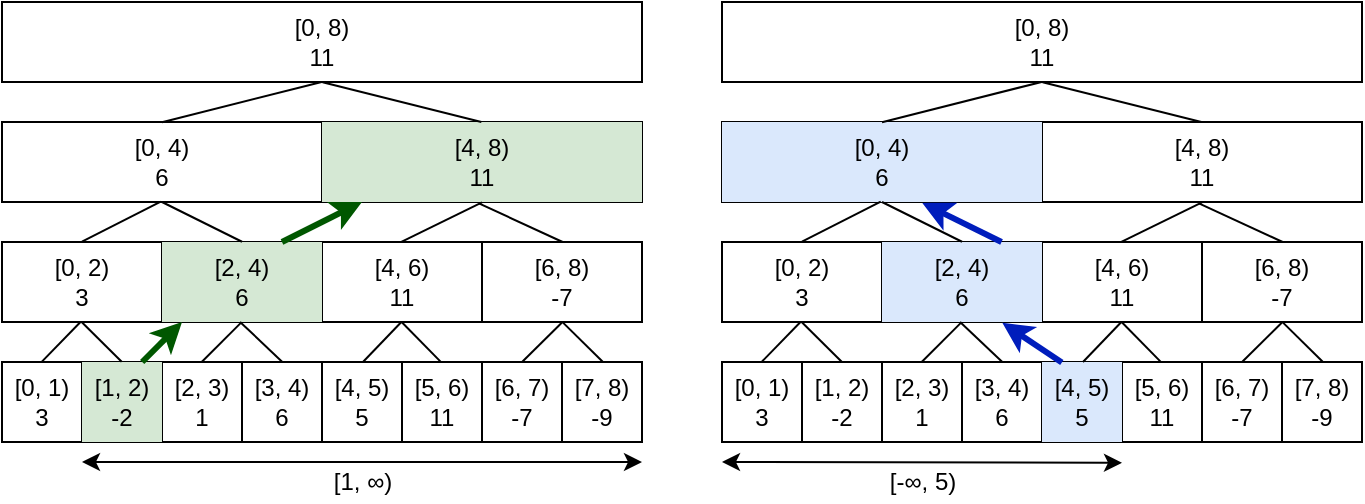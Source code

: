 <mxfile version="14.4.3" type="embed">
    <diagram id="igsePLLAv6ammDNtJoVA" name="ページ1">
        <mxGraphModel dx="920" dy="550" grid="1" gridSize="10" guides="1" tooltips="1" connect="1" arrows="1" fold="1" page="1" pageScale="1" pageWidth="827" pageHeight="1169" math="0" shadow="0">
            <root>
                <mxCell id="0"/>
                <mxCell id="1" parent="0"/>
                <mxCell id="83" value="" style="shape=table;html=1;whiteSpace=wrap;startSize=0;container=1;collapsible=0;childLayout=tableLayout;" parent="1" vertex="1">
                    <mxGeometry x="80" y="220" width="320" height="40" as="geometry"/>
                </mxCell>
                <mxCell id="84" value="" style="shape=partialRectangle;html=1;whiteSpace=wrap;collapsible=0;dropTarget=0;pointerEvents=0;fillColor=none;top=0;left=0;bottom=0;right=0;points=[[0,0.5],[1,0.5]];portConstraint=eastwest;" parent="83" vertex="1">
                    <mxGeometry width="320" height="40" as="geometry"/>
                </mxCell>
                <mxCell id="85" value="[0, 1)&lt;br&gt;3" style="shape=partialRectangle;html=1;whiteSpace=wrap;connectable=0;fillColor=none;top=0;left=0;bottom=0;right=0;overflow=hidden;" parent="84" vertex="1">
                    <mxGeometry width="40" height="40" as="geometry"/>
                </mxCell>
                <mxCell id="86" value="[1, 2)&lt;br&gt;-2" style="shape=partialRectangle;html=1;whiteSpace=wrap;connectable=0;fillColor=#d5e8d4;top=0;left=0;bottom=0;right=0;overflow=hidden;strokeColor=#82b366;" parent="84" vertex="1">
                    <mxGeometry x="40" width="40" height="40" as="geometry"/>
                </mxCell>
                <mxCell id="87" value="[2, 3)&lt;br&gt;1" style="shape=partialRectangle;html=1;whiteSpace=wrap;connectable=0;fillColor=none;top=0;left=0;bottom=0;right=0;overflow=hidden;" parent="84" vertex="1">
                    <mxGeometry x="80" width="40" height="40" as="geometry"/>
                </mxCell>
                <mxCell id="88" value="[3, 4)&lt;br&gt;6" style="shape=partialRectangle;html=1;whiteSpace=wrap;connectable=0;fillColor=none;top=0;left=0;bottom=0;right=0;overflow=hidden;" parent="84" vertex="1">
                    <mxGeometry x="120" width="40" height="40" as="geometry"/>
                </mxCell>
                <mxCell id="89" value="[4, 5)&lt;br&gt;5" style="shape=partialRectangle;html=1;whiteSpace=wrap;connectable=0;fillColor=none;top=0;left=0;bottom=0;right=0;overflow=hidden;" parent="84" vertex="1">
                    <mxGeometry x="160" width="40" height="40" as="geometry"/>
                </mxCell>
                <mxCell id="90" value="[5, 6)&lt;br&gt;11" style="shape=partialRectangle;html=1;whiteSpace=wrap;connectable=0;fillColor=none;top=0;left=0;bottom=0;right=0;overflow=hidden;" parent="84" vertex="1">
                    <mxGeometry x="200" width="40" height="40" as="geometry"/>
                </mxCell>
                <mxCell id="91" value="[6, 7)&lt;br&gt;-7" style="shape=partialRectangle;html=1;whiteSpace=wrap;connectable=0;fillColor=none;top=0;left=0;bottom=0;right=0;overflow=hidden;" parent="84" vertex="1">
                    <mxGeometry x="240" width="40" height="40" as="geometry"/>
                </mxCell>
                <mxCell id="92" value="[7, 8)&lt;br&gt;-9" style="shape=partialRectangle;html=1;whiteSpace=wrap;connectable=0;fillColor=none;top=0;left=0;bottom=0;right=0;overflow=hidden;" parent="84" vertex="1">
                    <mxGeometry x="280" width="40" height="40" as="geometry"/>
                </mxCell>
                <mxCell id="93" value="" style="shape=table;html=1;whiteSpace=wrap;startSize=0;container=1;collapsible=0;childLayout=tableLayout;" parent="1" vertex="1">
                    <mxGeometry x="80" y="160" width="320" height="40" as="geometry"/>
                </mxCell>
                <mxCell id="94" value="" style="shape=partialRectangle;html=1;whiteSpace=wrap;collapsible=0;dropTarget=0;pointerEvents=0;fillColor=none;top=0;left=0;bottom=0;right=0;points=[[0,0.5],[1,0.5]];portConstraint=eastwest;" parent="93" vertex="1">
                    <mxGeometry width="320" height="40" as="geometry"/>
                </mxCell>
                <mxCell id="95" value="[0, 2)&lt;br&gt;3" style="shape=partialRectangle;html=1;whiteSpace=wrap;connectable=0;fillColor=none;top=0;left=0;bottom=0;right=0;overflow=hidden;" parent="94" vertex="1">
                    <mxGeometry width="80" height="40" as="geometry"/>
                </mxCell>
                <mxCell id="96" value="[2, 4)&lt;br&gt;6" style="shape=partialRectangle;html=1;whiteSpace=wrap;connectable=0;fillColor=#d5e8d4;top=0;left=0;bottom=0;right=0;overflow=hidden;strokeColor=#82b366;" parent="94" vertex="1">
                    <mxGeometry x="80" width="80" height="40" as="geometry"/>
                </mxCell>
                <mxCell id="97" value="[4, 6)&lt;br&gt;11" style="shape=partialRectangle;html=1;whiteSpace=wrap;connectable=0;fillColor=none;top=0;left=0;bottom=0;right=0;overflow=hidden;" parent="94" vertex="1">
                    <mxGeometry x="160" width="80" height="40" as="geometry"/>
                </mxCell>
                <mxCell id="98" value="[6, 8)&lt;br&gt;-7" style="shape=partialRectangle;html=1;whiteSpace=wrap;connectable=0;fillColor=none;top=0;left=0;bottom=0;right=0;overflow=hidden;" parent="94" vertex="1">
                    <mxGeometry x="240" width="80" height="40" as="geometry"/>
                </mxCell>
                <mxCell id="99" value="" style="shape=table;html=1;whiteSpace=wrap;startSize=0;container=1;collapsible=0;childLayout=tableLayout;" parent="1" vertex="1">
                    <mxGeometry x="80" y="100" width="320" height="40" as="geometry"/>
                </mxCell>
                <mxCell id="100" value="" style="shape=partialRectangle;html=1;whiteSpace=wrap;collapsible=0;dropTarget=0;pointerEvents=0;fillColor=none;top=0;left=0;bottom=0;right=0;points=[[0,0.5],[1,0.5]];portConstraint=eastwest;" parent="99" vertex="1">
                    <mxGeometry width="320" height="40" as="geometry"/>
                </mxCell>
                <mxCell id="101" value="[0, 4)&lt;br&gt;6" style="shape=partialRectangle;html=1;whiteSpace=wrap;connectable=0;fillColor=none;top=0;left=0;bottom=0;right=0;overflow=hidden;" parent="100" vertex="1">
                    <mxGeometry width="160" height="40" as="geometry"/>
                </mxCell>
                <mxCell id="102" value="[4, 8)&lt;br&gt;11" style="shape=partialRectangle;html=1;whiteSpace=wrap;connectable=0;fillColor=#d5e8d4;top=0;left=0;bottom=0;right=0;overflow=hidden;strokeColor=#82b366;" parent="100" vertex="1">
                    <mxGeometry x="160" width="160" height="40" as="geometry"/>
                </mxCell>
                <mxCell id="103" value="" style="endArrow=none;html=1;exitX=0.25;exitY=0.002;exitDx=0;exitDy=0;exitPerimeter=0;entryX=0.501;entryY=0.996;entryDx=0;entryDy=0;entryPerimeter=0;" parent="1" source="100" target="118" edge="1">
                    <mxGeometry width="50" height="50" relative="1" as="geometry">
                        <mxPoint x="230" y="200" as="sourcePoint"/>
                        <mxPoint x="238.4" y="80.04" as="targetPoint"/>
                    </mxGeometry>
                </mxCell>
                <mxCell id="104" value="" style="endArrow=none;html=1;exitX=0.749;exitY=0;exitDx=0;exitDy=0;exitPerimeter=0;entryX=0.501;entryY=1.003;entryDx=0;entryDy=0;entryPerimeter=0;" parent="1" source="100" target="118" edge="1">
                    <mxGeometry width="50" height="50" relative="1" as="geometry">
                        <mxPoint x="210" y="80" as="sourcePoint"/>
                        <mxPoint x="240.64" y="80" as="targetPoint"/>
                    </mxGeometry>
                </mxCell>
                <mxCell id="105" value="" style="endArrow=none;html=1;entryX=0.248;entryY=0.996;entryDx=0;entryDy=0;entryPerimeter=0;exitX=0.125;exitY=-0.004;exitDx=0;exitDy=0;exitPerimeter=0;" parent="1" source="94" target="100" edge="1">
                    <mxGeometry width="50" height="50" relative="1" as="geometry">
                        <mxPoint x="110" y="150" as="sourcePoint"/>
                        <mxPoint x="190" y="130" as="targetPoint"/>
                    </mxGeometry>
                </mxCell>
                <mxCell id="106" value="" style="endArrow=none;html=1;entryX=0.25;entryY=1;entryDx=0;entryDy=0;entryPerimeter=0;exitX=0.375;exitY=-0.003;exitDx=0;exitDy=0;exitPerimeter=0;" parent="1" source="94" target="100" edge="1">
                    <mxGeometry width="50" height="50" relative="1" as="geometry">
                        <mxPoint x="200" y="160" as="sourcePoint"/>
                        <mxPoint x="250" y="110" as="targetPoint"/>
                    </mxGeometry>
                </mxCell>
                <mxCell id="107" value="" style="endArrow=none;html=1;entryX=0.123;entryY=0.997;entryDx=0;entryDy=0;entryPerimeter=0;exitX=0.062;exitY=-0.001;exitDx=0;exitDy=0;exitPerimeter=0;" parent="1" source="84" target="94" edge="1">
                    <mxGeometry width="50" height="50" relative="1" as="geometry">
                        <mxPoint x="130" y="230" as="sourcePoint"/>
                        <mxPoint x="180" y="180" as="targetPoint"/>
                    </mxGeometry>
                </mxCell>
                <mxCell id="108" value="" style="endArrow=none;html=1;entryX=0.187;entryY=-0.003;entryDx=0;entryDy=0;entryPerimeter=0;exitX=0.124;exitY=0.997;exitDx=0;exitDy=0;exitPerimeter=0;" parent="1" source="94" target="84" edge="1">
                    <mxGeometry width="50" height="50" relative="1" as="geometry">
                        <mxPoint x="90" y="230" as="sourcePoint"/>
                        <mxPoint x="140" y="180" as="targetPoint"/>
                    </mxGeometry>
                </mxCell>
                <mxCell id="109" value="" style="endArrow=none;html=1;entryX=0.75;entryY=1.005;entryDx=0;entryDy=0;entryPerimeter=0;exitX=0.624;exitY=-0.001;exitDx=0;exitDy=0;exitPerimeter=0;" parent="1" source="94" target="100" edge="1">
                    <mxGeometry width="50" height="50" relative="1" as="geometry">
                        <mxPoint x="280" y="180" as="sourcePoint"/>
                        <mxPoint x="330" y="130" as="targetPoint"/>
                    </mxGeometry>
                </mxCell>
                <mxCell id="110" value="" style="endArrow=none;html=1;entryX=0.876;entryY=0;entryDx=0;entryDy=0;entryPerimeter=0;exitX=0.746;exitY=1.02;exitDx=0;exitDy=0;exitPerimeter=0;" parent="1" source="100" target="94" edge="1">
                    <mxGeometry width="50" height="50" relative="1" as="geometry">
                        <mxPoint x="310" y="140" as="sourcePoint"/>
                        <mxPoint x="360" y="90" as="targetPoint"/>
                    </mxGeometry>
                </mxCell>
                <mxCell id="111" value="" style="endArrow=none;html=1;entryX=0.374;entryY=1.005;entryDx=0;entryDy=0;entryPerimeter=0;exitX=0.312;exitY=-0.001;exitDx=0;exitDy=0;exitPerimeter=0;" parent="1" source="84" target="94" edge="1">
                    <mxGeometry width="50" height="50" relative="1" as="geometry">
                        <mxPoint x="190" y="230" as="sourcePoint"/>
                        <mxPoint x="240" y="180" as="targetPoint"/>
                    </mxGeometry>
                </mxCell>
                <mxCell id="112" value="" style="endArrow=none;html=1;entryX=0.372;entryY=0.999;entryDx=0;entryDy=0;entryPerimeter=0;exitX=0.438;exitY=-0.001;exitDx=0;exitDy=0;exitPerimeter=0;" parent="1" source="84" target="94" edge="1">
                    <mxGeometry width="50" height="50" relative="1" as="geometry">
                        <mxPoint x="190" y="230" as="sourcePoint"/>
                        <mxPoint x="240" y="180" as="targetPoint"/>
                    </mxGeometry>
                </mxCell>
                <mxCell id="113" value="" style="endArrow=none;html=1;entryX=0.624;entryY=1;entryDx=0;entryDy=0;entryPerimeter=0;exitX=0.564;exitY=0;exitDx=0;exitDy=0;exitPerimeter=0;" parent="1" source="84" target="94" edge="1">
                    <mxGeometry width="50" height="50" relative="1" as="geometry">
                        <mxPoint x="270" y="270" as="sourcePoint"/>
                        <mxPoint x="320" y="220" as="targetPoint"/>
                    </mxGeometry>
                </mxCell>
                <mxCell id="114" value="" style="endArrow=none;html=1;entryX=0.624;entryY=0.996;entryDx=0;entryDy=0;entryPerimeter=0;exitX=0.686;exitY=0.002;exitDx=0;exitDy=0;exitPerimeter=0;" parent="1" source="84" target="94" edge="1">
                    <mxGeometry width="50" height="50" relative="1" as="geometry">
                        <mxPoint x="270" y="260" as="sourcePoint"/>
                        <mxPoint x="320" y="210" as="targetPoint"/>
                    </mxGeometry>
                </mxCell>
                <mxCell id="115" value="" style="endArrow=none;html=1;entryX=0.875;entryY=1.006;entryDx=0;entryDy=0;entryPerimeter=0;exitX=0.813;exitY=-0.003;exitDx=0;exitDy=0;exitPerimeter=0;" parent="1" source="84" target="93" edge="1">
                    <mxGeometry width="50" height="50" relative="1" as="geometry">
                        <mxPoint x="290" y="240" as="sourcePoint"/>
                        <mxPoint x="340" y="190" as="targetPoint"/>
                    </mxGeometry>
                </mxCell>
                <mxCell id="116" value="" style="endArrow=none;html=1;entryX=0.875;entryY=0.995;entryDx=0;entryDy=0;entryPerimeter=0;exitX=0.939;exitY=0;exitDx=0;exitDy=0;exitPerimeter=0;" parent="1" source="84" target="94" edge="1">
                    <mxGeometry width="50" height="50" relative="1" as="geometry">
                        <mxPoint x="340" y="240" as="sourcePoint"/>
                        <mxPoint x="390" y="190" as="targetPoint"/>
                    </mxGeometry>
                </mxCell>
                <mxCell id="117" value="" style="shape=table;html=1;whiteSpace=wrap;startSize=0;container=1;collapsible=0;childLayout=tableLayout;" parent="1" vertex="1">
                    <mxGeometry x="80" y="40" width="320" height="40" as="geometry"/>
                </mxCell>
                <mxCell id="118" value="" style="shape=partialRectangle;html=1;whiteSpace=wrap;collapsible=0;dropTarget=0;pointerEvents=0;fillColor=none;top=0;left=0;bottom=0;right=0;points=[[0,0.5],[1,0.5]];portConstraint=eastwest;" parent="117" vertex="1">
                    <mxGeometry width="320" height="40" as="geometry"/>
                </mxCell>
                <mxCell id="119" value="[0, 8)&lt;br&gt;11" style="shape=partialRectangle;html=1;whiteSpace=wrap;connectable=0;fillColor=none;top=0;left=0;bottom=0;right=0;overflow=hidden;" parent="118" vertex="1">
                    <mxGeometry width="320" height="40" as="geometry"/>
                </mxCell>
                <mxCell id="120" value="" style="shape=table;html=1;whiteSpace=wrap;startSize=0;container=1;collapsible=0;childLayout=tableLayout;" parent="1" vertex="1">
                    <mxGeometry x="440" y="220" width="320" height="40" as="geometry"/>
                </mxCell>
                <mxCell id="121" value="" style="shape=partialRectangle;html=1;whiteSpace=wrap;collapsible=0;dropTarget=0;pointerEvents=0;fillColor=none;top=0;left=0;bottom=0;right=0;points=[[0,0.5],[1,0.5]];portConstraint=eastwest;" parent="120" vertex="1">
                    <mxGeometry width="320" height="40" as="geometry"/>
                </mxCell>
                <mxCell id="122" value="[0, 1)&lt;br&gt;3" style="shape=partialRectangle;html=1;whiteSpace=wrap;connectable=0;fillColor=none;top=0;left=0;bottom=0;right=0;overflow=hidden;" parent="121" vertex="1">
                    <mxGeometry width="40" height="40" as="geometry"/>
                </mxCell>
                <mxCell id="123" value="[1, 2)&lt;br&gt;-2" style="shape=partialRectangle;html=1;whiteSpace=wrap;connectable=0;fillColor=none;top=0;left=0;bottom=0;right=0;overflow=hidden;" parent="121" vertex="1">
                    <mxGeometry x="40" width="40" height="40" as="geometry"/>
                </mxCell>
                <mxCell id="124" value="[2, 3)&lt;br&gt;1" style="shape=partialRectangle;html=1;whiteSpace=wrap;connectable=0;fillColor=none;top=0;left=0;bottom=0;right=0;overflow=hidden;" parent="121" vertex="1">
                    <mxGeometry x="80" width="40" height="40" as="geometry"/>
                </mxCell>
                <mxCell id="125" value="[3, 4)&lt;br&gt;6" style="shape=partialRectangle;html=1;whiteSpace=wrap;connectable=0;fillColor=none;top=0;left=0;bottom=0;right=0;overflow=hidden;" parent="121" vertex="1">
                    <mxGeometry x="120" width="40" height="40" as="geometry"/>
                </mxCell>
                <mxCell id="126" value="[4, 5)&lt;br&gt;5" style="shape=partialRectangle;html=1;whiteSpace=wrap;connectable=0;fillColor=#dae8fc;top=0;left=0;bottom=0;right=0;overflow=hidden;strokeColor=#6c8ebf;" parent="121" vertex="1">
                    <mxGeometry x="160" width="40" height="40" as="geometry"/>
                </mxCell>
                <mxCell id="127" value="[5, 6)&lt;br&gt;11" style="shape=partialRectangle;html=1;whiteSpace=wrap;connectable=0;fillColor=none;top=0;left=0;bottom=0;right=0;overflow=hidden;" parent="121" vertex="1">
                    <mxGeometry x="200" width="40" height="40" as="geometry"/>
                </mxCell>
                <mxCell id="128" value="[6, 7)&lt;br&gt;-7" style="shape=partialRectangle;html=1;whiteSpace=wrap;connectable=0;fillColor=none;top=0;left=0;bottom=0;right=0;overflow=hidden;" parent="121" vertex="1">
                    <mxGeometry x="240" width="40" height="40" as="geometry"/>
                </mxCell>
                <mxCell id="129" value="[7, 8)&lt;br&gt;-9" style="shape=partialRectangle;html=1;whiteSpace=wrap;connectable=0;fillColor=none;top=0;left=0;bottom=0;right=0;overflow=hidden;" parent="121" vertex="1">
                    <mxGeometry x="280" width="40" height="40" as="geometry"/>
                </mxCell>
                <mxCell id="130" value="" style="shape=table;html=1;whiteSpace=wrap;startSize=0;container=1;collapsible=0;childLayout=tableLayout;" parent="1" vertex="1">
                    <mxGeometry x="440" y="160" width="320" height="40" as="geometry"/>
                </mxCell>
                <mxCell id="131" value="" style="shape=partialRectangle;html=1;whiteSpace=wrap;collapsible=0;dropTarget=0;pointerEvents=0;fillColor=none;top=0;left=0;bottom=0;right=0;points=[[0,0.5],[1,0.5]];portConstraint=eastwest;" parent="130" vertex="1">
                    <mxGeometry width="320" height="40" as="geometry"/>
                </mxCell>
                <mxCell id="132" value="[0, 2)&lt;br&gt;3" style="shape=partialRectangle;html=1;whiteSpace=wrap;connectable=0;fillColor=none;top=0;left=0;bottom=0;right=0;overflow=hidden;" parent="131" vertex="1">
                    <mxGeometry width="80" height="40" as="geometry"/>
                </mxCell>
                <mxCell id="133" value="[2, 4)&lt;br&gt;6" style="shape=partialRectangle;html=1;whiteSpace=wrap;connectable=0;fillColor=#dae8fc;top=0;left=0;bottom=0;right=0;overflow=hidden;strokeColor=#6c8ebf;" parent="131" vertex="1">
                    <mxGeometry x="80" width="80" height="40" as="geometry"/>
                </mxCell>
                <mxCell id="134" value="[4, 6)&lt;br&gt;11" style="shape=partialRectangle;html=1;whiteSpace=wrap;connectable=0;fillColor=none;top=0;left=0;bottom=0;right=0;overflow=hidden;" parent="131" vertex="1">
                    <mxGeometry x="160" width="80" height="40" as="geometry"/>
                </mxCell>
                <mxCell id="135" value="[6, 8)&lt;br&gt;-7" style="shape=partialRectangle;html=1;whiteSpace=wrap;connectable=0;fillColor=none;top=0;left=0;bottom=0;right=0;overflow=hidden;" parent="131" vertex="1">
                    <mxGeometry x="240" width="80" height="40" as="geometry"/>
                </mxCell>
                <mxCell id="136" value="" style="shape=table;html=1;whiteSpace=wrap;startSize=0;container=1;collapsible=0;childLayout=tableLayout;" parent="1" vertex="1">
                    <mxGeometry x="440" y="100" width="320" height="40" as="geometry"/>
                </mxCell>
                <mxCell id="137" value="" style="shape=partialRectangle;html=1;whiteSpace=wrap;collapsible=0;dropTarget=0;pointerEvents=0;fillColor=none;top=0;left=0;bottom=0;right=0;points=[[0,0.5],[1,0.5]];portConstraint=eastwest;" parent="136" vertex="1">
                    <mxGeometry width="320" height="40" as="geometry"/>
                </mxCell>
                <mxCell id="138" value="[0, 4)&lt;br&gt;6" style="shape=partialRectangle;html=1;whiteSpace=wrap;connectable=0;fillColor=#dae8fc;top=0;left=0;bottom=0;right=0;overflow=hidden;strokeColor=#6c8ebf;" parent="137" vertex="1">
                    <mxGeometry width="160" height="40" as="geometry"/>
                </mxCell>
                <mxCell id="139" value="[4, 8)&lt;br&gt;11" style="shape=partialRectangle;html=1;whiteSpace=wrap;connectable=0;fillColor=none;top=0;left=0;bottom=0;right=0;overflow=hidden;" parent="137" vertex="1">
                    <mxGeometry x="160" width="160" height="40" as="geometry"/>
                </mxCell>
                <mxCell id="140" value="" style="endArrow=none;html=1;exitX=0.25;exitY=0.002;exitDx=0;exitDy=0;exitPerimeter=0;entryX=0.501;entryY=0.996;entryDx=0;entryDy=0;entryPerimeter=0;" parent="1" source="137" target="155" edge="1">
                    <mxGeometry width="50" height="50" relative="1" as="geometry">
                        <mxPoint x="590" y="200" as="sourcePoint"/>
                        <mxPoint x="598.4" y="80.04" as="targetPoint"/>
                    </mxGeometry>
                </mxCell>
                <mxCell id="141" value="" style="endArrow=none;html=1;exitX=0.749;exitY=0;exitDx=0;exitDy=0;exitPerimeter=0;entryX=0.501;entryY=1.003;entryDx=0;entryDy=0;entryPerimeter=0;" parent="1" source="137" target="155" edge="1">
                    <mxGeometry width="50" height="50" relative="1" as="geometry">
                        <mxPoint x="570" y="80" as="sourcePoint"/>
                        <mxPoint x="600.64" y="80" as="targetPoint"/>
                    </mxGeometry>
                </mxCell>
                <mxCell id="142" value="" style="endArrow=none;html=1;entryX=0.248;entryY=0.996;entryDx=0;entryDy=0;entryPerimeter=0;exitX=0.125;exitY=-0.004;exitDx=0;exitDy=0;exitPerimeter=0;" parent="1" source="131" target="137" edge="1">
                    <mxGeometry width="50" height="50" relative="1" as="geometry">
                        <mxPoint x="470" y="150" as="sourcePoint"/>
                        <mxPoint x="550" y="130" as="targetPoint"/>
                    </mxGeometry>
                </mxCell>
                <mxCell id="143" value="" style="endArrow=none;html=1;entryX=0.25;entryY=1;entryDx=0;entryDy=0;entryPerimeter=0;exitX=0.375;exitY=-0.003;exitDx=0;exitDy=0;exitPerimeter=0;" parent="1" source="131" target="137" edge="1">
                    <mxGeometry width="50" height="50" relative="1" as="geometry">
                        <mxPoint x="560" y="160" as="sourcePoint"/>
                        <mxPoint x="610" y="110" as="targetPoint"/>
                    </mxGeometry>
                </mxCell>
                <mxCell id="144" value="" style="endArrow=none;html=1;entryX=0.123;entryY=0.997;entryDx=0;entryDy=0;entryPerimeter=0;exitX=0.062;exitY=-0.001;exitDx=0;exitDy=0;exitPerimeter=0;" parent="1" source="121" target="131" edge="1">
                    <mxGeometry width="50" height="50" relative="1" as="geometry">
                        <mxPoint x="490" y="230" as="sourcePoint"/>
                        <mxPoint x="540" y="180" as="targetPoint"/>
                    </mxGeometry>
                </mxCell>
                <mxCell id="145" value="" style="endArrow=none;html=1;entryX=0.187;entryY=-0.003;entryDx=0;entryDy=0;entryPerimeter=0;exitX=0.124;exitY=0.997;exitDx=0;exitDy=0;exitPerimeter=0;" parent="1" source="131" target="121" edge="1">
                    <mxGeometry width="50" height="50" relative="1" as="geometry">
                        <mxPoint x="450" y="230" as="sourcePoint"/>
                        <mxPoint x="500" y="180" as="targetPoint"/>
                    </mxGeometry>
                </mxCell>
                <mxCell id="146" value="" style="endArrow=none;html=1;entryX=0.75;entryY=1.005;entryDx=0;entryDy=0;entryPerimeter=0;exitX=0.624;exitY=-0.001;exitDx=0;exitDy=0;exitPerimeter=0;" parent="1" source="131" target="137" edge="1">
                    <mxGeometry width="50" height="50" relative="1" as="geometry">
                        <mxPoint x="640" y="180" as="sourcePoint"/>
                        <mxPoint x="690" y="130" as="targetPoint"/>
                    </mxGeometry>
                </mxCell>
                <mxCell id="147" value="" style="endArrow=none;html=1;entryX=0.876;entryY=0;entryDx=0;entryDy=0;entryPerimeter=0;exitX=0.746;exitY=1.02;exitDx=0;exitDy=0;exitPerimeter=0;" parent="1" source="137" target="131" edge="1">
                    <mxGeometry width="50" height="50" relative="1" as="geometry">
                        <mxPoint x="670" y="140" as="sourcePoint"/>
                        <mxPoint x="720" y="90" as="targetPoint"/>
                    </mxGeometry>
                </mxCell>
                <mxCell id="148" value="" style="endArrow=none;html=1;entryX=0.374;entryY=1.005;entryDx=0;entryDy=0;entryPerimeter=0;exitX=0.312;exitY=-0.001;exitDx=0;exitDy=0;exitPerimeter=0;" parent="1" source="121" target="131" edge="1">
                    <mxGeometry width="50" height="50" relative="1" as="geometry">
                        <mxPoint x="550" y="230" as="sourcePoint"/>
                        <mxPoint x="600" y="180" as="targetPoint"/>
                    </mxGeometry>
                </mxCell>
                <mxCell id="149" value="" style="endArrow=none;html=1;entryX=0.372;entryY=0.999;entryDx=0;entryDy=0;entryPerimeter=0;exitX=0.438;exitY=-0.001;exitDx=0;exitDy=0;exitPerimeter=0;" parent="1" source="121" target="131" edge="1">
                    <mxGeometry width="50" height="50" relative="1" as="geometry">
                        <mxPoint x="550" y="230" as="sourcePoint"/>
                        <mxPoint x="600" y="180" as="targetPoint"/>
                    </mxGeometry>
                </mxCell>
                <mxCell id="150" value="" style="endArrow=none;html=1;entryX=0.624;entryY=1;entryDx=0;entryDy=0;entryPerimeter=0;exitX=0.564;exitY=0;exitDx=0;exitDy=0;exitPerimeter=0;" parent="1" source="121" target="131" edge="1">
                    <mxGeometry width="50" height="50" relative="1" as="geometry">
                        <mxPoint x="630" y="270" as="sourcePoint"/>
                        <mxPoint x="680" y="220" as="targetPoint"/>
                    </mxGeometry>
                </mxCell>
                <mxCell id="151" value="" style="endArrow=none;html=1;entryX=0.624;entryY=0.996;entryDx=0;entryDy=0;entryPerimeter=0;exitX=0.686;exitY=0.002;exitDx=0;exitDy=0;exitPerimeter=0;" parent="1" source="121" target="131" edge="1">
                    <mxGeometry width="50" height="50" relative="1" as="geometry">
                        <mxPoint x="630" y="260" as="sourcePoint"/>
                        <mxPoint x="680" y="210" as="targetPoint"/>
                    </mxGeometry>
                </mxCell>
                <mxCell id="152" value="" style="endArrow=none;html=1;entryX=0.875;entryY=1.006;entryDx=0;entryDy=0;entryPerimeter=0;exitX=0.813;exitY=-0.003;exitDx=0;exitDy=0;exitPerimeter=0;" parent="1" source="121" target="130" edge="1">
                    <mxGeometry width="50" height="50" relative="1" as="geometry">
                        <mxPoint x="650" y="240" as="sourcePoint"/>
                        <mxPoint x="700" y="190" as="targetPoint"/>
                    </mxGeometry>
                </mxCell>
                <mxCell id="153" value="" style="endArrow=none;html=1;entryX=0.875;entryY=0.995;entryDx=0;entryDy=0;entryPerimeter=0;exitX=0.939;exitY=0;exitDx=0;exitDy=0;exitPerimeter=0;" parent="1" source="121" target="131" edge="1">
                    <mxGeometry width="50" height="50" relative="1" as="geometry">
                        <mxPoint x="700" y="240" as="sourcePoint"/>
                        <mxPoint x="750" y="190" as="targetPoint"/>
                    </mxGeometry>
                </mxCell>
                <mxCell id="154" value="" style="shape=table;html=1;whiteSpace=wrap;startSize=0;container=1;collapsible=0;childLayout=tableLayout;" parent="1" vertex="1">
                    <mxGeometry x="440" y="40" width="320" height="40" as="geometry"/>
                </mxCell>
                <mxCell id="155" value="" style="shape=partialRectangle;html=1;whiteSpace=wrap;collapsible=0;dropTarget=0;pointerEvents=0;fillColor=none;top=0;left=0;bottom=0;right=0;points=[[0,0.5],[1,0.5]];portConstraint=eastwest;" parent="154" vertex="1">
                    <mxGeometry width="320" height="40" as="geometry"/>
                </mxCell>
                <mxCell id="156" value="[0, 8)&lt;br&gt;11" style="shape=partialRectangle;html=1;whiteSpace=wrap;connectable=0;fillColor=none;top=0;left=0;bottom=0;right=0;overflow=hidden;" parent="155" vertex="1">
                    <mxGeometry width="320" height="40" as="geometry"/>
                </mxCell>
                <mxCell id="157" value="" style="endArrow=classic;startArrow=classic;html=1;" parent="1" edge="1">
                    <mxGeometry width="50" height="50" relative="1" as="geometry">
                        <mxPoint x="120" y="270" as="sourcePoint"/>
                        <mxPoint x="400" y="270" as="targetPoint"/>
                    </mxGeometry>
                </mxCell>
                <mxCell id="158" value="[1, ∞)" style="text;html=1;align=center;verticalAlign=middle;resizable=0;points=[];autosize=1;" parent="1" vertex="1">
                    <mxGeometry x="240" y="270" width="40" height="20" as="geometry"/>
                </mxCell>
                <mxCell id="159" value="" style="endArrow=classic;startArrow=classic;html=1;" parent="1" edge="1">
                    <mxGeometry width="50" height="50" relative="1" as="geometry">
                        <mxPoint x="440.0" y="270" as="sourcePoint"/>
                        <mxPoint x="640" y="270.42" as="targetPoint"/>
                    </mxGeometry>
                </mxCell>
                <mxCell id="160" value="[-∞, 5)" style="text;html=1;align=center;verticalAlign=middle;resizable=0;points=[];autosize=1;" parent="1" vertex="1">
                    <mxGeometry x="515" y="270" width="50" height="20" as="geometry"/>
                </mxCell>
                <mxCell id="161" value="" style="endArrow=classic;html=1;fillColor=#008a00;strokeColor=#005700;exitX=0.219;exitY=0;exitDx=0;exitDy=0;exitPerimeter=0;strokeWidth=3;" parent="1" source="84" edge="1">
                    <mxGeometry width="50" height="50" relative="1" as="geometry">
                        <mxPoint x="150" y="210" as="sourcePoint"/>
                        <mxPoint x="170" y="200" as="targetPoint"/>
                    </mxGeometry>
                </mxCell>
                <mxCell id="162" value="" style="endArrow=classic;html=1;fillColor=#008a00;strokeColor=#005700;strokeWidth=3;" parent="1" edge="1">
                    <mxGeometry width="50" height="50" relative="1" as="geometry">
                        <mxPoint x="220" y="160" as="sourcePoint"/>
                        <mxPoint x="260" y="140" as="targetPoint"/>
                    </mxGeometry>
                </mxCell>
                <mxCell id="163" value="" style="endArrow=classic;html=1;strokeWidth=3;exitX=0.531;exitY=0.005;exitDx=0;exitDy=0;exitPerimeter=0;entryX=0.438;entryY=1.01;entryDx=0;entryDy=0;entryPerimeter=0;fillColor=#0050ef;strokeColor=#001DBC;" parent="1" source="121" target="130" edge="1">
                    <mxGeometry width="50" height="50" relative="1" as="geometry">
                        <mxPoint x="590" y="210" as="sourcePoint"/>
                        <mxPoint x="530" y="70" as="targetPoint"/>
                    </mxGeometry>
                </mxCell>
                <mxCell id="164" value="" style="endArrow=classic;html=1;strokeWidth=3;exitX=0.531;exitY=0.005;exitDx=0;exitDy=0;exitPerimeter=0;entryX=0.313;entryY=1.011;entryDx=0;entryDy=0;entryPerimeter=0;fillColor=#0050ef;strokeColor=#001DBC;" parent="1" target="137" edge="1">
                    <mxGeometry width="50" height="50" relative="1" as="geometry">
                        <mxPoint x="579.76" y="160" as="sourcePoint"/>
                        <mxPoint x="550" y="140.2" as="targetPoint"/>
                    </mxGeometry>
                </mxCell>
            </root>
        </mxGraphModel>
    </diagram>
</mxfile>